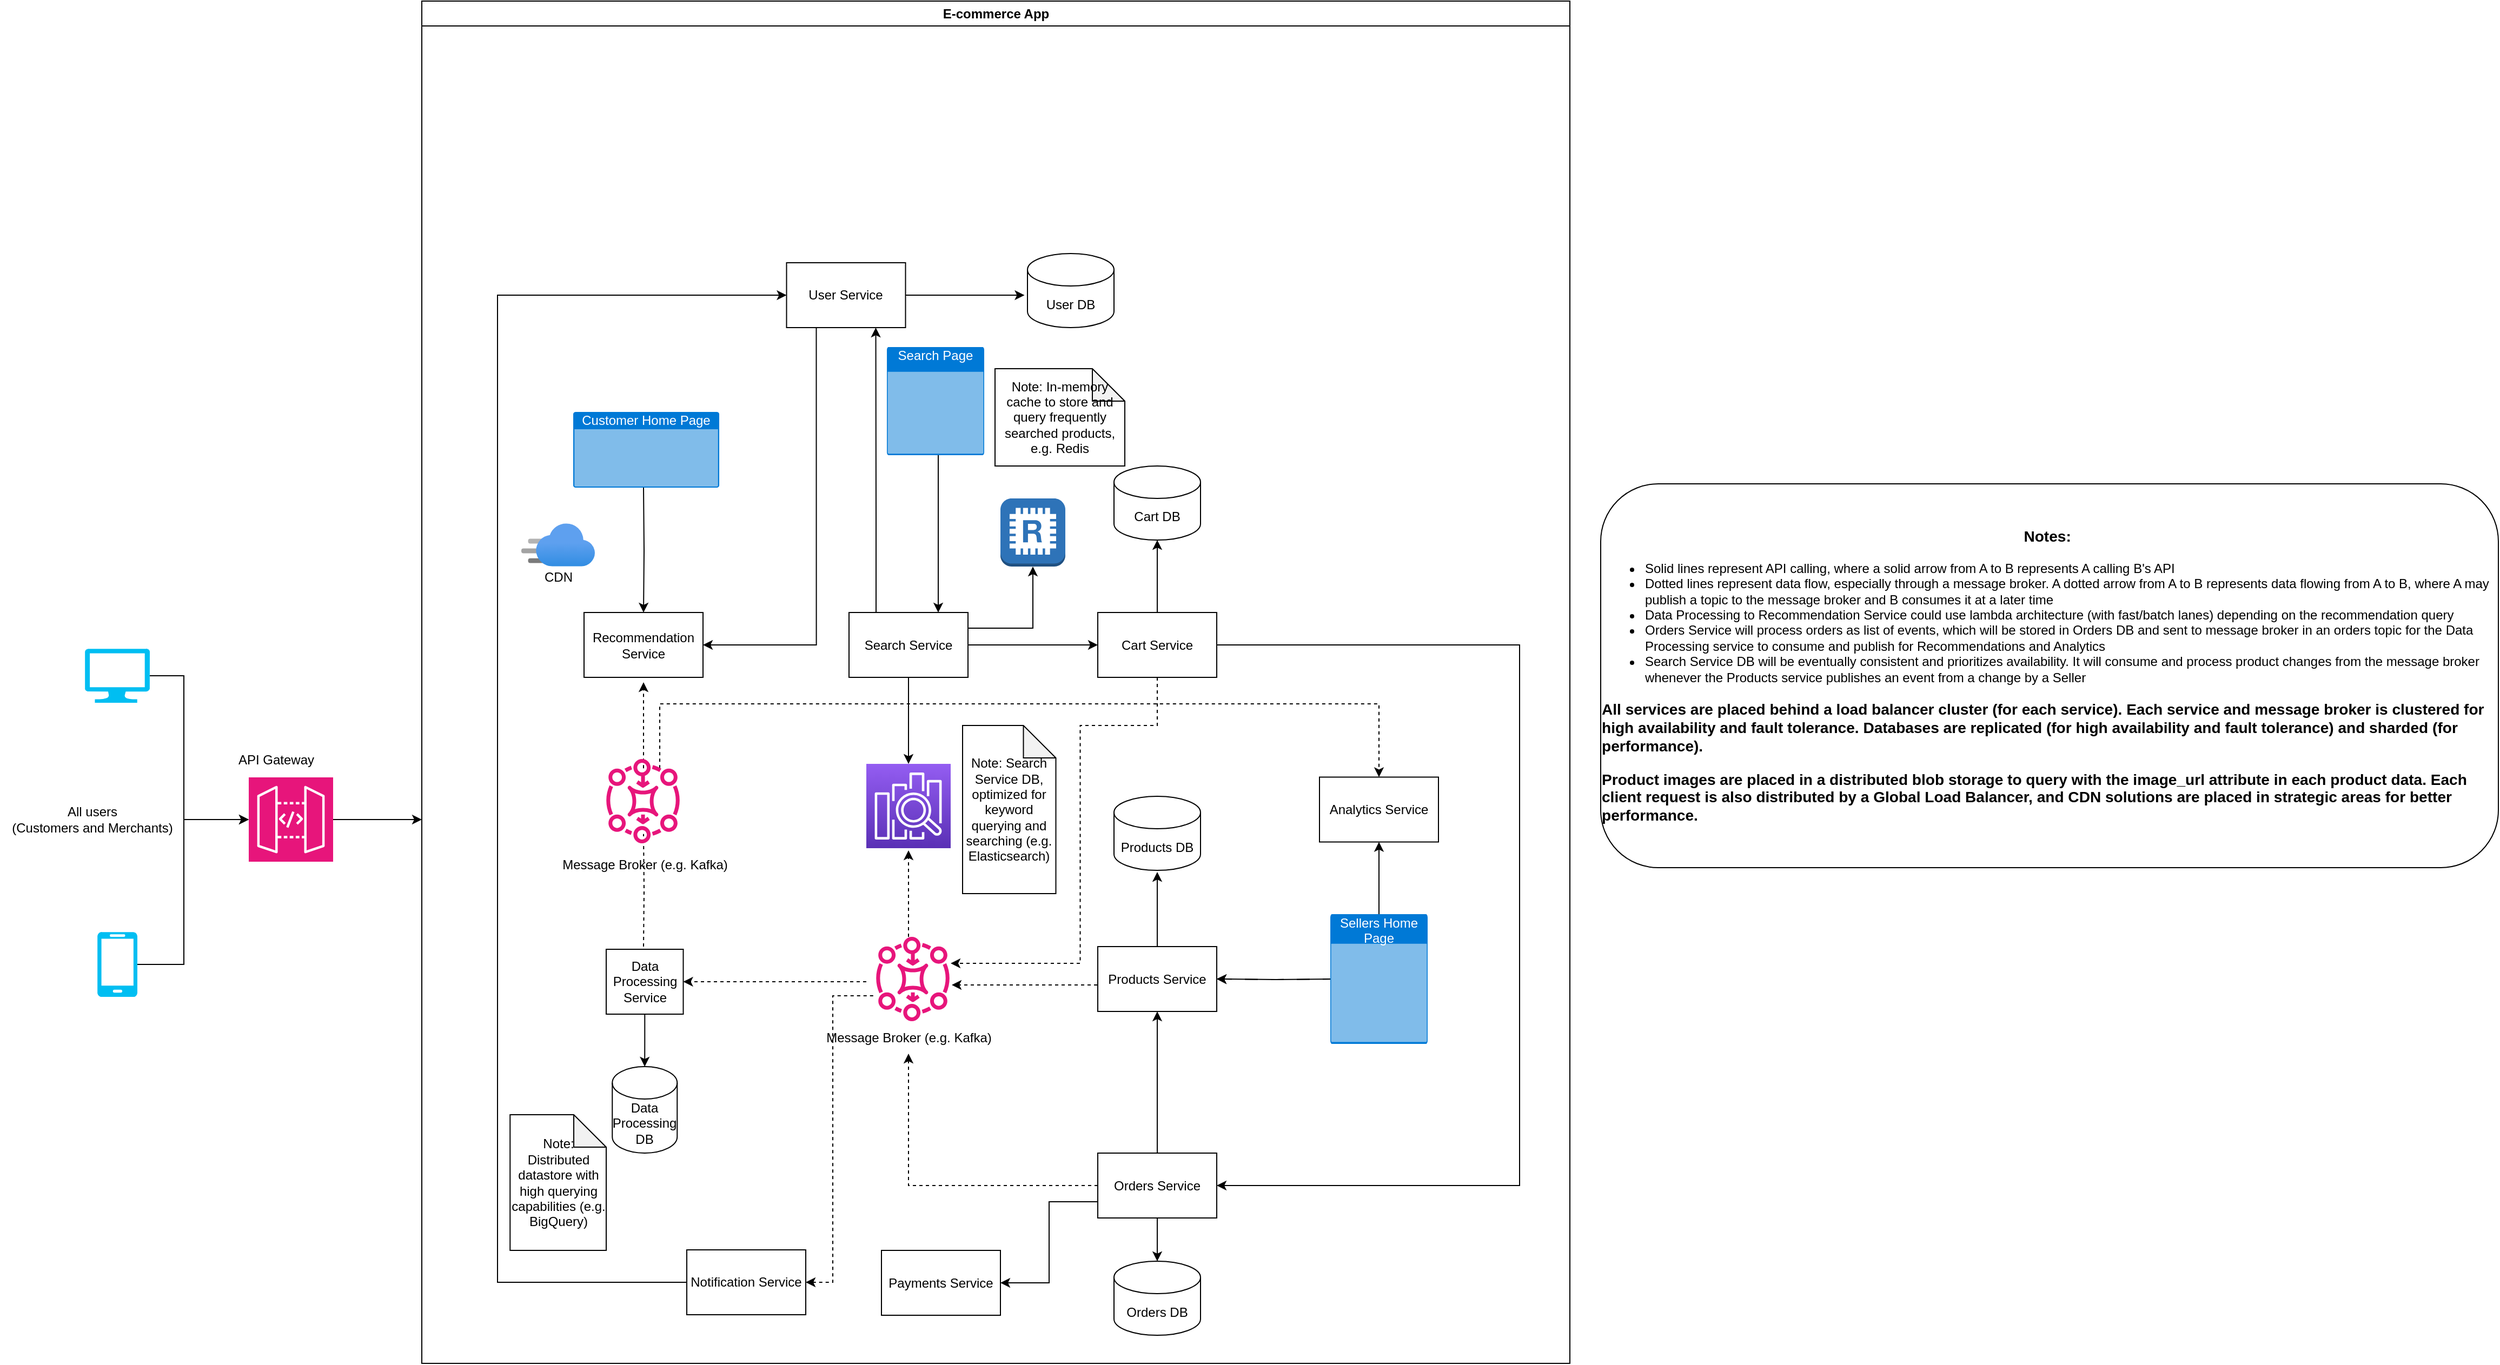 <mxfile version="24.5.5" type="device">
  <diagram name="Page-1" id="5f0bae14-7c28-e335-631c-24af17079c00">
    <mxGraphModel dx="2534" dy="738" grid="1" gridSize="10" guides="1" tooltips="1" connect="1" arrows="1" fold="1" page="1" pageScale="1" pageWidth="1100" pageHeight="850" background="none" math="0" shadow="0">
      <root>
        <mxCell id="0" />
        <mxCell id="1" parent="0" />
        <mxCell id="jYgMbnTf0k2NDcr2TIOn-8" style="edgeStyle=orthogonalEdgeStyle;rounded=0;orthogonalLoop=1;jettySize=auto;html=1;entryX=0;entryY=0.5;entryDx=0;entryDy=0;entryPerimeter=0;" parent="1" target="LfKEWyIAfhMCScR9uphU-1" edge="1">
          <mxGeometry relative="1" as="geometry">
            <Array as="points">
              <mxPoint x="50" y="744" />
              <mxPoint x="50" y="877" />
            </Array>
            <mxPoint x="18.5" y="744" as="sourcePoint" />
            <mxPoint x="100" y="877.0" as="targetPoint" />
          </mxGeometry>
        </mxCell>
        <mxCell id="jYgMbnTf0k2NDcr2TIOn-3" value="" style="verticalLabelPosition=bottom;html=1;verticalAlign=top;align=center;strokeColor=none;fillColor=#00BEF2;shape=mxgraph.azure.computer;pointerEvents=1;" parent="1" vertex="1">
          <mxGeometry x="-41.5" y="719" width="60" height="50" as="geometry" />
        </mxCell>
        <mxCell id="jYgMbnTf0k2NDcr2TIOn-10" style="edgeStyle=orthogonalEdgeStyle;rounded=0;orthogonalLoop=1;jettySize=auto;html=1;exitX=1;exitY=0.5;exitDx=0;exitDy=0;exitPerimeter=0;" parent="1" edge="1">
          <mxGeometry relative="1" as="geometry">
            <mxPoint x="270" y="877" as="targetPoint" />
            <mxPoint x="169" y="877.0" as="sourcePoint" />
          </mxGeometry>
        </mxCell>
        <mxCell id="jYgMbnTf0k2NDcr2TIOn-6" value="" style="verticalLabelPosition=bottom;html=1;verticalAlign=top;align=center;strokeColor=none;fillColor=#00BEF2;shape=mxgraph.azure.mobile;pointerEvents=1;" parent="1" vertex="1">
          <mxGeometry x="-30" y="981" width="37" height="60" as="geometry" />
        </mxCell>
        <mxCell id="jYgMbnTf0k2NDcr2TIOn-7" value="E-commerce App" style="swimlane;whiteSpace=wrap;html=1;" parent="1" vertex="1">
          <mxGeometry x="270" y="120" width="1061.5" height="1260" as="geometry" />
        </mxCell>
        <mxCell id="jYgMbnTf0k2NDcr2TIOn-22" style="edgeStyle=orthogonalEdgeStyle;rounded=0;orthogonalLoop=1;jettySize=auto;html=1;" parent="jYgMbnTf0k2NDcr2TIOn-7" source="jYgMbnTf0k2NDcr2TIOn-11" target="jYgMbnTf0k2NDcr2TIOn-21" edge="1">
          <mxGeometry relative="1" as="geometry" />
        </mxCell>
        <mxCell id="jYgMbnTf0k2NDcr2TIOn-28" style="edgeStyle=orthogonalEdgeStyle;rounded=0;orthogonalLoop=1;jettySize=auto;html=1;entryX=0.5;entryY=0;entryDx=0;entryDy=0;entryPerimeter=0;" parent="jYgMbnTf0k2NDcr2TIOn-7" source="jYgMbnTf0k2NDcr2TIOn-11" target="jYgMbnTf0k2NDcr2TIOn-25" edge="1">
          <mxGeometry relative="1" as="geometry" />
        </mxCell>
        <mxCell id="JZaYwm-0ywVfrjbmCajF-6" style="edgeStyle=orthogonalEdgeStyle;rounded=0;orthogonalLoop=1;jettySize=auto;html=1;entryX=0.75;entryY=1;entryDx=0;entryDy=0;" parent="jYgMbnTf0k2NDcr2TIOn-7" source="jYgMbnTf0k2NDcr2TIOn-11" target="ORzUHnlXvHvA-4kOsw9z-22" edge="1">
          <mxGeometry relative="1" as="geometry">
            <mxPoint x="417.25" y="310" as="targetPoint" />
            <Array as="points">
              <mxPoint x="420" y="480" />
              <mxPoint x="420" y="480" />
            </Array>
          </mxGeometry>
        </mxCell>
        <mxCell id="jYgMbnTf0k2NDcr2TIOn-11" value="Search Service" style="rounded=0;whiteSpace=wrap;html=1;" parent="jYgMbnTf0k2NDcr2TIOn-7" vertex="1">
          <mxGeometry x="395" y="565.5" width="110" height="60" as="geometry" />
        </mxCell>
        <mxCell id="jYgMbnTf0k2NDcr2TIOn-17" value="Cart DB" style="shape=cylinder3;whiteSpace=wrap;html=1;boundedLbl=1;backgroundOutline=1;size=15;" parent="jYgMbnTf0k2NDcr2TIOn-7" vertex="1">
          <mxGeometry x="640" y="430" width="80" height="68.5" as="geometry" />
        </mxCell>
        <mxCell id="jYgMbnTf0k2NDcr2TIOn-34" style="edgeStyle=orthogonalEdgeStyle;rounded=0;orthogonalLoop=1;jettySize=auto;html=1;startArrow=none;startFill=0;endArrow=classic;endFill=1;dashed=1;" parent="jYgMbnTf0k2NDcr2TIOn-7" edge="1">
          <mxGeometry relative="1" as="geometry">
            <mxPoint x="450" y="785.5" as="targetPoint" />
            <mxPoint x="450" y="865.5" as="sourcePoint" />
          </mxGeometry>
        </mxCell>
        <mxCell id="liojZ3tH1QPqbdmrm_Vy-18" style="edgeStyle=orthogonalEdgeStyle;rounded=0;orthogonalLoop=1;jettySize=auto;html=1;dashed=1;" parent="jYgMbnTf0k2NDcr2TIOn-7" target="liojZ3tH1QPqbdmrm_Vy-11" edge="1">
          <mxGeometry relative="1" as="geometry">
            <Array as="points">
              <mxPoint x="397.75" y="907" />
              <mxPoint x="397.75" y="907" />
            </Array>
            <mxPoint x="411" y="907" as="sourcePoint" />
          </mxGeometry>
        </mxCell>
        <mxCell id="jYgMbnTf0k2NDcr2TIOn-19" value="Message Broker (e.g. Kafka)" style="text;html=1;align=center;verticalAlign=middle;resizable=0;points=[];autosize=1;strokeColor=none;fillColor=none;" parent="jYgMbnTf0k2NDcr2TIOn-7" vertex="1">
          <mxGeometry x="360" y="943.5" width="180" height="30" as="geometry" />
        </mxCell>
        <mxCell id="jYgMbnTf0k2NDcr2TIOn-72" style="edgeStyle=orthogonalEdgeStyle;rounded=0;orthogonalLoop=1;jettySize=auto;html=1;startArrow=none;startFill=0;endArrow=classic;endFill=1;entryX=0.5;entryY=1;entryDx=0;entryDy=0;entryPerimeter=0;" parent="jYgMbnTf0k2NDcr2TIOn-7" source="jYgMbnTf0k2NDcr2TIOn-21" target="jYgMbnTf0k2NDcr2TIOn-17" edge="1">
          <mxGeometry relative="1" as="geometry">
            <mxPoint x="680" y="525.5" as="targetPoint" />
          </mxGeometry>
        </mxCell>
        <mxCell id="jYgMbnTf0k2NDcr2TIOn-85" style="edgeStyle=orthogonalEdgeStyle;rounded=0;orthogonalLoop=1;jettySize=auto;html=1;entryX=1;entryY=0.5;entryDx=0;entryDy=0;startArrow=none;startFill=0;endArrow=classic;endFill=1;" parent="jYgMbnTf0k2NDcr2TIOn-7" source="jYgMbnTf0k2NDcr2TIOn-21" target="jYgMbnTf0k2NDcr2TIOn-79" edge="1">
          <mxGeometry relative="1" as="geometry">
            <Array as="points">
              <mxPoint x="1015" y="595.5" />
              <mxPoint x="1015" y="1095.5" />
            </Array>
          </mxGeometry>
        </mxCell>
        <mxCell id="jYgMbnTf0k2NDcr2TIOn-21" value="Cart Service" style="rounded=0;whiteSpace=wrap;html=1;" parent="jYgMbnTf0k2NDcr2TIOn-7" vertex="1">
          <mxGeometry x="625" y="565.5" width="110" height="60" as="geometry" />
        </mxCell>
        <mxCell id="jYgMbnTf0k2NDcr2TIOn-25" value="" style="sketch=0;points=[[0,0,0],[0.25,0,0],[0.5,0,0],[0.75,0,0],[1,0,0],[0,1,0],[0.25,1,0],[0.5,1,0],[0.75,1,0],[1,1,0],[0,0.25,0],[0,0.5,0],[0,0.75,0],[1,0.25,0],[1,0.5,0],[1,0.75,0]];outlineConnect=0;fontColor=#232F3E;gradientColor=#945DF2;gradientDirection=north;fillColor=#5A30B5;strokeColor=#ffffff;dashed=0;verticalLabelPosition=bottom;verticalAlign=top;align=center;html=1;fontSize=12;fontStyle=0;aspect=fixed;shape=mxgraph.aws4.resourceIcon;resIcon=mxgraph.aws4.elasticsearch_service;" parent="jYgMbnTf0k2NDcr2TIOn-7" vertex="1">
          <mxGeometry x="411" y="705.5" width="78" height="78" as="geometry" />
        </mxCell>
        <mxCell id="jYgMbnTf0k2NDcr2TIOn-37" style="edgeStyle=orthogonalEdgeStyle;rounded=0;orthogonalLoop=1;jettySize=auto;html=1;startArrow=none;startFill=0;endArrow=classic;endFill=1;" parent="jYgMbnTf0k2NDcr2TIOn-7" source="jYgMbnTf0k2NDcr2TIOn-32" edge="1">
          <mxGeometry relative="1" as="geometry">
            <mxPoint x="680" y="805.5" as="targetPoint" />
          </mxGeometry>
        </mxCell>
        <mxCell id="jYgMbnTf0k2NDcr2TIOn-32" value="Products Service" style="rounded=0;whiteSpace=wrap;html=1;" parent="jYgMbnTf0k2NDcr2TIOn-7" vertex="1">
          <mxGeometry x="625" y="874.5" width="110" height="60" as="geometry" />
        </mxCell>
        <mxCell id="jYgMbnTf0k2NDcr2TIOn-38" value="Products DB" style="shape=cylinder3;whiteSpace=wrap;html=1;boundedLbl=1;backgroundOutline=1;size=15;" parent="jYgMbnTf0k2NDcr2TIOn-7" vertex="1">
          <mxGeometry x="640" y="735.5" width="80" height="68.5" as="geometry" />
        </mxCell>
        <mxCell id="jYgMbnTf0k2NDcr2TIOn-62" style="edgeStyle=orthogonalEdgeStyle;rounded=0;orthogonalLoop=1;jettySize=auto;html=1;entryX=1;entryY=0.5;entryDx=0;entryDy=0;startArrow=none;startFill=0;endArrow=classic;endFill=1;dashed=1;dashPattern=12 12;" parent="jYgMbnTf0k2NDcr2TIOn-7" target="jYgMbnTf0k2NDcr2TIOn-32" edge="1">
          <mxGeometry relative="1" as="geometry">
            <mxPoint x="845" y="904.5" as="sourcePoint" />
          </mxGeometry>
        </mxCell>
        <mxCell id="jYgMbnTf0k2NDcr2TIOn-65" value="" style="edgeStyle=orthogonalEdgeStyle;rounded=0;orthogonalLoop=1;jettySize=auto;html=1;startArrow=none;startFill=0;endArrow=classic;endFill=1;" parent="jYgMbnTf0k2NDcr2TIOn-7" target="jYgMbnTf0k2NDcr2TIOn-32" edge="1">
          <mxGeometry relative="1" as="geometry">
            <mxPoint x="845" y="904.5" as="sourcePoint" />
          </mxGeometry>
        </mxCell>
        <mxCell id="JZaYwm-0ywVfrjbmCajF-1" style="edgeStyle=orthogonalEdgeStyle;rounded=0;orthogonalLoop=1;jettySize=auto;html=1;" parent="jYgMbnTf0k2NDcr2TIOn-7" target="jYgMbnTf0k2NDcr2TIOn-73" edge="1">
          <mxGeometry relative="1" as="geometry">
            <mxPoint x="205" y="450" as="sourcePoint" />
          </mxGeometry>
        </mxCell>
        <mxCell id="LfKEWyIAfhMCScR9uphU-3" style="edgeStyle=orthogonalEdgeStyle;rounded=0;orthogonalLoop=1;jettySize=auto;html=1;dashed=1;endArrow=none;endFill=0;" edge="1" parent="jYgMbnTf0k2NDcr2TIOn-7" target="LfKEWyIAfhMCScR9uphU-2">
          <mxGeometry relative="1" as="geometry">
            <mxPoint x="205" y="874.5" as="sourcePoint" />
          </mxGeometry>
        </mxCell>
        <mxCell id="JZaYwm-0ywVfrjbmCajF-7" style="edgeStyle=orthogonalEdgeStyle;rounded=0;orthogonalLoop=1;jettySize=auto;html=1;entryX=0.25;entryY=1;entryDx=0;entryDy=0;endArrow=none;endFill=0;startArrow=classic;startFill=1;" parent="jYgMbnTf0k2NDcr2TIOn-7" source="jYgMbnTf0k2NDcr2TIOn-73" target="ORzUHnlXvHvA-4kOsw9z-22" edge="1">
          <mxGeometry relative="1" as="geometry" />
        </mxCell>
        <mxCell id="jYgMbnTf0k2NDcr2TIOn-73" value="Recommendation&lt;br&gt;Service" style="rounded=0;whiteSpace=wrap;html=1;" parent="jYgMbnTf0k2NDcr2TIOn-7" vertex="1">
          <mxGeometry x="150" y="565.5" width="110" height="60" as="geometry" />
        </mxCell>
        <mxCell id="jYgMbnTf0k2NDcr2TIOn-80" style="edgeStyle=orthogonalEdgeStyle;rounded=0;orthogonalLoop=1;jettySize=auto;html=1;startArrow=none;startFill=0;endArrow=classic;endFill=1;" parent="jYgMbnTf0k2NDcr2TIOn-7" source="jYgMbnTf0k2NDcr2TIOn-79" target="jYgMbnTf0k2NDcr2TIOn-32" edge="1">
          <mxGeometry relative="1" as="geometry" />
        </mxCell>
        <mxCell id="jYgMbnTf0k2NDcr2TIOn-81" style="edgeStyle=orthogonalEdgeStyle;rounded=0;orthogonalLoop=1;jettySize=auto;html=1;startArrow=none;startFill=0;endArrow=classic;endFill=1;dashed=1;" parent="jYgMbnTf0k2NDcr2TIOn-7" source="jYgMbnTf0k2NDcr2TIOn-79" target="jYgMbnTf0k2NDcr2TIOn-19" edge="1">
          <mxGeometry relative="1" as="geometry" />
        </mxCell>
        <mxCell id="jYgMbnTf0k2NDcr2TIOn-83" style="edgeStyle=orthogonalEdgeStyle;rounded=0;orthogonalLoop=1;jettySize=auto;html=1;startArrow=none;startFill=0;endArrow=classic;endFill=1;" parent="jYgMbnTf0k2NDcr2TIOn-7" source="jYgMbnTf0k2NDcr2TIOn-79" target="jYgMbnTf0k2NDcr2TIOn-82" edge="1">
          <mxGeometry relative="1" as="geometry" />
        </mxCell>
        <mxCell id="jYgMbnTf0k2NDcr2TIOn-79" value="Orders Service" style="rounded=0;whiteSpace=wrap;html=1;" parent="jYgMbnTf0k2NDcr2TIOn-7" vertex="1">
          <mxGeometry x="625" y="1065.5" width="110" height="60" as="geometry" />
        </mxCell>
        <mxCell id="jYgMbnTf0k2NDcr2TIOn-82" value="Orders DB" style="shape=cylinder3;whiteSpace=wrap;html=1;boundedLbl=1;backgroundOutline=1;size=15;" parent="jYgMbnTf0k2NDcr2TIOn-7" vertex="1">
          <mxGeometry x="640" y="1165.5" width="80" height="68.5" as="geometry" />
        </mxCell>
        <mxCell id="jYgMbnTf0k2NDcr2TIOn-87" style="edgeStyle=orthogonalEdgeStyle;rounded=0;orthogonalLoop=1;jettySize=auto;html=1;entryX=0;entryY=0.75;entryDx=0;entryDy=0;startArrow=classic;startFill=1;endArrow=none;endFill=0;" parent="jYgMbnTf0k2NDcr2TIOn-7" source="jYgMbnTf0k2NDcr2TIOn-86" target="jYgMbnTf0k2NDcr2TIOn-79" edge="1">
          <mxGeometry relative="1" as="geometry" />
        </mxCell>
        <mxCell id="jYgMbnTf0k2NDcr2TIOn-86" value="Payments Service" style="rounded=0;whiteSpace=wrap;html=1;" parent="jYgMbnTf0k2NDcr2TIOn-7" vertex="1">
          <mxGeometry x="425" y="1155.5" width="110" height="60" as="geometry" />
        </mxCell>
        <mxCell id="ORzUHnlXvHvA-4kOsw9z-17" value="User DB" style="shape=cylinder3;whiteSpace=wrap;html=1;boundedLbl=1;backgroundOutline=1;size=15;" parent="jYgMbnTf0k2NDcr2TIOn-7" vertex="1">
          <mxGeometry x="560" y="233.5" width="80" height="68.5" as="geometry" />
        </mxCell>
        <mxCell id="JZaYwm-0ywVfrjbmCajF-9" style="edgeStyle=orthogonalEdgeStyle;rounded=0;orthogonalLoop=1;jettySize=auto;html=1;" parent="jYgMbnTf0k2NDcr2TIOn-7" source="ORzUHnlXvHvA-4kOsw9z-22" edge="1">
          <mxGeometry relative="1" as="geometry">
            <mxPoint x="557.25" y="272" as="targetPoint" />
          </mxGeometry>
        </mxCell>
        <mxCell id="ORzUHnlXvHvA-4kOsw9z-22" value="User Service" style="rounded=0;whiteSpace=wrap;html=1;" parent="jYgMbnTf0k2NDcr2TIOn-7" vertex="1">
          <mxGeometry x="337.25" y="242" width="110" height="60" as="geometry" />
        </mxCell>
        <mxCell id="ORzUHnlXvHvA-4kOsw9z-29" style="edgeStyle=orthogonalEdgeStyle;rounded=0;orthogonalLoop=1;jettySize=auto;html=1;startArrow=none;startFill=0;endArrow=classic;endFill=1;dashed=1;exitX=0.5;exitY=1;exitDx=0;exitDy=0;" parent="jYgMbnTf0k2NDcr2TIOn-7" source="jYgMbnTf0k2NDcr2TIOn-21" edge="1">
          <mxGeometry relative="1" as="geometry">
            <mxPoint x="634.75" y="915" as="sourcePoint" />
            <mxPoint x="489" y="890" as="targetPoint" />
            <Array as="points">
              <mxPoint x="679.75" y="670" />
              <mxPoint x="608.75" y="670" />
              <mxPoint x="608.75" y="890" />
            </Array>
          </mxGeometry>
        </mxCell>
        <mxCell id="ORzUHnlXvHvA-4kOsw9z-33" style="edgeStyle=orthogonalEdgeStyle;rounded=0;orthogonalLoop=1;jettySize=auto;html=1;entryX=0.5;entryY=1;entryDx=0;entryDy=0;dashed=1;startArrow=none;startFill=0;endArrow=classic;endFill=1;exitX=0;exitY=0.5;exitDx=0;exitDy=0;" parent="jYgMbnTf0k2NDcr2TIOn-7" source="jYgMbnTf0k2NDcr2TIOn-32" edge="1">
          <mxGeometry relative="1" as="geometry">
            <mxPoint x="490" y="989" as="sourcePoint" />
            <mxPoint x="490" y="910" as="targetPoint" />
            <Array as="points">
              <mxPoint x="624.75" y="910" />
            </Array>
          </mxGeometry>
        </mxCell>
        <mxCell id="LfKEWyIAfhMCScR9uphU-14" value="" style="edgeStyle=orthogonalEdgeStyle;rounded=0;orthogonalLoop=1;jettySize=auto;html=1;" edge="1" parent="jYgMbnTf0k2NDcr2TIOn-7" source="liojZ3tH1QPqbdmrm_Vy-11" target="LfKEWyIAfhMCScR9uphU-11">
          <mxGeometry relative="1" as="geometry" />
        </mxCell>
        <mxCell id="liojZ3tH1QPqbdmrm_Vy-11" value="Data Processing Service" style="rounded=0;whiteSpace=wrap;html=1;" parent="jYgMbnTf0k2NDcr2TIOn-7" vertex="1">
          <mxGeometry x="170.5" y="877" width="71.25" height="60" as="geometry" />
        </mxCell>
        <mxCell id="JZaYwm-0ywVfrjbmCajF-10" style="edgeStyle=orthogonalEdgeStyle;rounded=0;orthogonalLoop=1;jettySize=auto;html=1;entryX=0.75;entryY=0;entryDx=0;entryDy=0;" parent="jYgMbnTf0k2NDcr2TIOn-7" target="jYgMbnTf0k2NDcr2TIOn-11" edge="1">
          <mxGeometry relative="1" as="geometry">
            <Array as="points">
              <mxPoint x="478" y="493" />
            </Array>
            <mxPoint x="477.5" y="420" as="sourcePoint" />
          </mxGeometry>
        </mxCell>
        <mxCell id="4_Tzb1BL_y-oW_tWvAmv-4" style="edgeStyle=orthogonalEdgeStyle;rounded=0;orthogonalLoop=1;jettySize=auto;html=1;dashed=1;startArrow=classic;startFill=1;endArrow=none;endFill=0;" parent="jYgMbnTf0k2NDcr2TIOn-7" source="4_Tzb1BL_y-oW_tWvAmv-1" target="LfKEWyIAfhMCScR9uphU-20" edge="1">
          <mxGeometry relative="1" as="geometry">
            <mxPoint x="390" y="930" as="targetPoint" />
            <Array as="points">
              <mxPoint x="380" y="1185" />
              <mxPoint x="380" y="920" />
            </Array>
          </mxGeometry>
        </mxCell>
        <mxCell id="4_Tzb1BL_y-oW_tWvAmv-6" style="edgeStyle=orthogonalEdgeStyle;rounded=0;orthogonalLoop=1;jettySize=auto;html=1;entryX=0;entryY=0.5;entryDx=0;entryDy=0;" parent="jYgMbnTf0k2NDcr2TIOn-7" source="4_Tzb1BL_y-oW_tWvAmv-1" target="ORzUHnlXvHvA-4kOsw9z-22" edge="1">
          <mxGeometry relative="1" as="geometry">
            <Array as="points">
              <mxPoint x="70" y="1185" />
              <mxPoint x="70" y="272" />
            </Array>
          </mxGeometry>
        </mxCell>
        <mxCell id="4_Tzb1BL_y-oW_tWvAmv-1" value="Notification Service" style="rounded=0;whiteSpace=wrap;html=1;" parent="jYgMbnTf0k2NDcr2TIOn-7" vertex="1">
          <mxGeometry x="245" y="1155" width="110" height="60" as="geometry" />
        </mxCell>
        <mxCell id="LfKEWyIAfhMCScR9uphU-4" style="edgeStyle=orthogonalEdgeStyle;rounded=0;orthogonalLoop=1;jettySize=auto;html=1;dashed=1;" edge="1" parent="jYgMbnTf0k2NDcr2TIOn-7" source="LfKEWyIAfhMCScR9uphU-2">
          <mxGeometry relative="1" as="geometry">
            <mxPoint x="205" y="630" as="targetPoint" />
          </mxGeometry>
        </mxCell>
        <mxCell id="LfKEWyIAfhMCScR9uphU-42" style="edgeStyle=orthogonalEdgeStyle;rounded=0;orthogonalLoop=1;jettySize=auto;html=1;entryX=0.5;entryY=0;entryDx=0;entryDy=0;dashed=1;" edge="1" parent="jYgMbnTf0k2NDcr2TIOn-7" source="LfKEWyIAfhMCScR9uphU-2" target="LfKEWyIAfhMCScR9uphU-37">
          <mxGeometry relative="1" as="geometry">
            <Array as="points">
              <mxPoint x="220" y="650" />
              <mxPoint x="885" y="650" />
            </Array>
          </mxGeometry>
        </mxCell>
        <mxCell id="LfKEWyIAfhMCScR9uphU-2" value="" style="sketch=0;outlineConnect=0;fontColor=#232F3E;gradientColor=none;fillColor=#E7157B;strokeColor=none;dashed=0;verticalLabelPosition=bottom;verticalAlign=top;align=center;html=1;fontSize=12;fontStyle=0;aspect=fixed;pointerEvents=1;shape=mxgraph.aws4.mq_broker;direction=south;" vertex="1" parent="jYgMbnTf0k2NDcr2TIOn-7">
          <mxGeometry x="170.5" y="701" width="69" height="78" as="geometry" />
        </mxCell>
        <mxCell id="LfKEWyIAfhMCScR9uphU-11" value="Data Processing DB" style="shape=cylinder3;whiteSpace=wrap;html=1;boundedLbl=1;backgroundOutline=1;size=15;" vertex="1" parent="jYgMbnTf0k2NDcr2TIOn-7">
          <mxGeometry x="176.13" y="985.5" width="60" height="80" as="geometry" />
        </mxCell>
        <mxCell id="LfKEWyIAfhMCScR9uphU-16" value="Note: Distributed datastore with high querying capabilities (e.g. BigQuery)" style="shape=note;whiteSpace=wrap;html=1;backgroundOutline=1;darkOpacity=0.05;" vertex="1" parent="jYgMbnTf0k2NDcr2TIOn-7">
          <mxGeometry x="81.63" y="1030" width="88.87" height="125.5" as="geometry" />
        </mxCell>
        <mxCell id="LfKEWyIAfhMCScR9uphU-20" value="" style="sketch=0;outlineConnect=0;fontColor=#232F3E;gradientColor=none;fillColor=#E7157B;strokeColor=none;dashed=0;verticalLabelPosition=bottom;verticalAlign=top;align=center;html=1;fontSize=12;fontStyle=0;aspect=fixed;pointerEvents=1;shape=mxgraph.aws4.mq_broker;direction=south;" vertex="1" parent="jYgMbnTf0k2NDcr2TIOn-7">
          <mxGeometry x="420" y="865.5" width="69" height="78" as="geometry" />
        </mxCell>
        <mxCell id="LfKEWyIAfhMCScR9uphU-21" value="Message Broker (e.g. Kafka)" style="text;html=1;align=center;verticalAlign=middle;resizable=0;points=[];autosize=1;strokeColor=none;fillColor=none;" vertex="1" parent="jYgMbnTf0k2NDcr2TIOn-7">
          <mxGeometry x="116.13" y="783.5" width="180" height="30" as="geometry" />
        </mxCell>
        <mxCell id="LfKEWyIAfhMCScR9uphU-22" value="Note: Search Service DB, optimized for keyword querying and searching (e.g. Elasticsearch)" style="shape=note;whiteSpace=wrap;html=1;backgroundOutline=1;darkOpacity=0.05;" vertex="1" parent="jYgMbnTf0k2NDcr2TIOn-7">
          <mxGeometry x="500" y="670" width="86.25" height="155.5" as="geometry" />
        </mxCell>
        <mxCell id="LfKEWyIAfhMCScR9uphU-25" value="" style="outlineConnect=0;dashed=0;verticalLabelPosition=bottom;verticalAlign=top;align=center;html=1;shape=mxgraph.aws3.redis;fillColor=#2E73B8;gradientColor=none;" vertex="1" parent="jYgMbnTf0k2NDcr2TIOn-7">
          <mxGeometry x="535" y="460" width="60" height="63" as="geometry" />
        </mxCell>
        <mxCell id="LfKEWyIAfhMCScR9uphU-26" style="edgeStyle=orthogonalEdgeStyle;rounded=0;orthogonalLoop=1;jettySize=auto;html=1;entryX=0.5;entryY=1;entryDx=0;entryDy=0;entryPerimeter=0;" edge="1" parent="jYgMbnTf0k2NDcr2TIOn-7" source="jYgMbnTf0k2NDcr2TIOn-11" target="LfKEWyIAfhMCScR9uphU-25">
          <mxGeometry relative="1" as="geometry">
            <Array as="points">
              <mxPoint x="565" y="580" />
            </Array>
          </mxGeometry>
        </mxCell>
        <mxCell id="LfKEWyIAfhMCScR9uphU-27" value="Note: In-memory cache to store and query frequently searched products, e.g. Redis" style="shape=note;whiteSpace=wrap;html=1;backgroundOutline=1;darkOpacity=0.05;" vertex="1" parent="jYgMbnTf0k2NDcr2TIOn-7">
          <mxGeometry x="530" y="340" width="120" height="90" as="geometry" />
        </mxCell>
        <mxCell id="LfKEWyIAfhMCScR9uphU-28" value="Customer Home Page" style="html=1;whiteSpace=wrap;strokeColor=none;fillColor=#0079D6;labelPosition=center;verticalLabelPosition=middle;verticalAlign=top;align=center;fontSize=12;outlineConnect=0;spacingTop=-6;fontColor=#FFFFFF;sketch=0;shape=mxgraph.sitemap.page;" vertex="1" parent="jYgMbnTf0k2NDcr2TIOn-7">
          <mxGeometry x="140" y="380" width="135" height="70" as="geometry" />
        </mxCell>
        <mxCell id="LfKEWyIAfhMCScR9uphU-29" value="Search Page" style="html=1;whiteSpace=wrap;strokeColor=none;fillColor=#0079D6;labelPosition=center;verticalLabelPosition=middle;verticalAlign=top;align=center;fontSize=12;outlineConnect=0;spacingTop=-6;fontColor=#FFFFFF;sketch=0;shape=mxgraph.sitemap.page;" vertex="1" parent="jYgMbnTf0k2NDcr2TIOn-7">
          <mxGeometry x="430" y="320" width="90" height="100" as="geometry" />
        </mxCell>
        <mxCell id="LfKEWyIAfhMCScR9uphU-38" style="edgeStyle=orthogonalEdgeStyle;rounded=0;orthogonalLoop=1;jettySize=auto;html=1;entryX=0.5;entryY=1;entryDx=0;entryDy=0;" edge="1" parent="jYgMbnTf0k2NDcr2TIOn-7" source="LfKEWyIAfhMCScR9uphU-35" target="LfKEWyIAfhMCScR9uphU-37">
          <mxGeometry relative="1" as="geometry" />
        </mxCell>
        <mxCell id="LfKEWyIAfhMCScR9uphU-35" value="Sellers Home Page" style="html=1;whiteSpace=wrap;strokeColor=none;fillColor=#0079D6;labelPosition=center;verticalLabelPosition=middle;verticalAlign=top;align=center;fontSize=12;outlineConnect=0;spacingTop=-6;fontColor=#FFFFFF;sketch=0;shape=mxgraph.sitemap.page;" vertex="1" parent="jYgMbnTf0k2NDcr2TIOn-7">
          <mxGeometry x="840" y="844.5" width="90" height="120" as="geometry" />
        </mxCell>
        <mxCell id="LfKEWyIAfhMCScR9uphU-37" value="Analytics Service" style="rounded=0;whiteSpace=wrap;html=1;" vertex="1" parent="jYgMbnTf0k2NDcr2TIOn-7">
          <mxGeometry x="830" y="717.75" width="110" height="60" as="geometry" />
        </mxCell>
        <mxCell id="LfKEWyIAfhMCScR9uphU-43" value="" style="image;aspect=fixed;html=1;points=[];align=center;fontSize=12;image=img/lib/azure2/app_services/CDN_Profiles.svg;" vertex="1" parent="jYgMbnTf0k2NDcr2TIOn-7">
          <mxGeometry x="92" y="483" width="68" height="40" as="geometry" />
        </mxCell>
        <mxCell id="LfKEWyIAfhMCScR9uphU-45" value="CDN" style="text;html=1;align=center;verticalAlign=middle;resizable=0;points=[];autosize=1;strokeColor=none;fillColor=none;" vertex="1" parent="jYgMbnTf0k2NDcr2TIOn-7">
          <mxGeometry x="101.07" y="518" width="50" height="30" as="geometry" />
        </mxCell>
        <mxCell id="jYgMbnTf0k2NDcr2TIOn-35" value="All users&lt;div&gt;(Customers and Merchants)&lt;/div&gt;" style="text;html=1;align=center;verticalAlign=middle;resizable=0;points=[];autosize=1;strokeColor=none;fillColor=none;" parent="1" vertex="1">
          <mxGeometry x="-120" y="857" width="170" height="40" as="geometry" />
        </mxCell>
        <mxCell id="ORzUHnlXvHvA-4kOsw9z-10" value="API Gateway" style="text;html=1;align=center;verticalAlign=middle;resizable=0;points=[];autosize=1;strokeColor=none;fillColor=none;" parent="1" vertex="1">
          <mxGeometry x="89.5" y="807" width="90" height="30" as="geometry" />
        </mxCell>
        <mxCell id="LfKEWyIAfhMCScR9uphU-1" value="" style="sketch=0;points=[[0,0,0],[0.25,0,0],[0.5,0,0],[0.75,0,0],[1,0,0],[0,1,0],[0.25,1,0],[0.5,1,0],[0.75,1,0],[1,1,0],[0,0.25,0],[0,0.5,0],[0,0.75,0],[1,0.25,0],[1,0.5,0],[1,0.75,0]];outlineConnect=0;fontColor=#232F3E;fillColor=#E7157B;strokeColor=#ffffff;dashed=0;verticalLabelPosition=bottom;verticalAlign=top;align=center;html=1;fontSize=12;fontStyle=0;aspect=fixed;shape=mxgraph.aws4.resourceIcon;resIcon=mxgraph.aws4.api_gateway;" vertex="1" parent="1">
          <mxGeometry x="110" y="838" width="78" height="78" as="geometry" />
        </mxCell>
        <mxCell id="LfKEWyIAfhMCScR9uphU-9" style="edgeStyle=orthogonalEdgeStyle;rounded=0;orthogonalLoop=1;jettySize=auto;html=1;entryX=0;entryY=0.5;entryDx=0;entryDy=0;entryPerimeter=0;" edge="1" parent="1" source="jYgMbnTf0k2NDcr2TIOn-6" target="LfKEWyIAfhMCScR9uphU-1">
          <mxGeometry relative="1" as="geometry">
            <Array as="points">
              <mxPoint x="50" y="1011" />
              <mxPoint x="50" y="877" />
            </Array>
          </mxGeometry>
        </mxCell>
        <mxCell id="LfKEWyIAfhMCScR9uphU-34" value="&lt;h3 style=&quot;&quot;&gt;&lt;span style=&quot;background-color: initial;&quot;&gt;Notes:&amp;nbsp;&lt;/span&gt;&lt;/h3&gt;&lt;div style=&quot;text-align: left;&quot;&gt;&lt;ul&gt;&lt;li&gt;&lt;span style=&quot;&quot;&gt;Solid lines represent API calling, where a solid arrow from A to B represents A calling B&#39;s API&lt;/span&gt;&lt;/li&gt;&lt;li&gt;&lt;span style=&quot;&quot;&gt;Dotted lines represent data flow, especially through a message broker. A dotted arrow from A to B represents data flowing from A to B, where A may publish a topic to the message broker and B consumes it at a later time&lt;/span&gt;&lt;/li&gt;&lt;li&gt;&lt;span style=&quot;&quot;&gt;Data Processing to Recommendation Service could use lambda architecture (with fast/batch lanes) depending on the recommendation query&lt;/span&gt;&lt;/li&gt;&lt;li&gt;&lt;span style=&quot;&quot;&gt;Orders Service will process orders as list of events, which will be stored in Orders DB and sent to message broker in an orders topic for the Data Processing service to consume and publish for Recommendations and Analytics&lt;/span&gt;&lt;/li&gt;&lt;li&gt;Search Service DB will be eventually consistent and prioritizes availability. It will consume and process product changes from the message broker whenever the Products service publishes an event from a change by a Seller&lt;/li&gt;&lt;/ul&gt;&lt;h3&gt;All services are placed behind a load balancer cluster (for each service). Each service and message broker is clustered for high availability and fault tolerance. Databases are replicated (for high availability and fault tolerance) and sharded (for performance).&amp;nbsp;&lt;/h3&gt;&lt;h3&gt;Product images are placed in a distributed blob storage to query with the image_url attribute in each product data. Each client request is also distributed by a Global Load Balancer, and CDN solutions are placed in strategic areas for better performance.&amp;nbsp;&lt;/h3&gt;&lt;/div&gt;" style="rounded=1;whiteSpace=wrap;html=1;" vertex="1" parent="1">
          <mxGeometry x="1360" y="566.5" width="830" height="355" as="geometry" />
        </mxCell>
      </root>
    </mxGraphModel>
  </diagram>
</mxfile>
